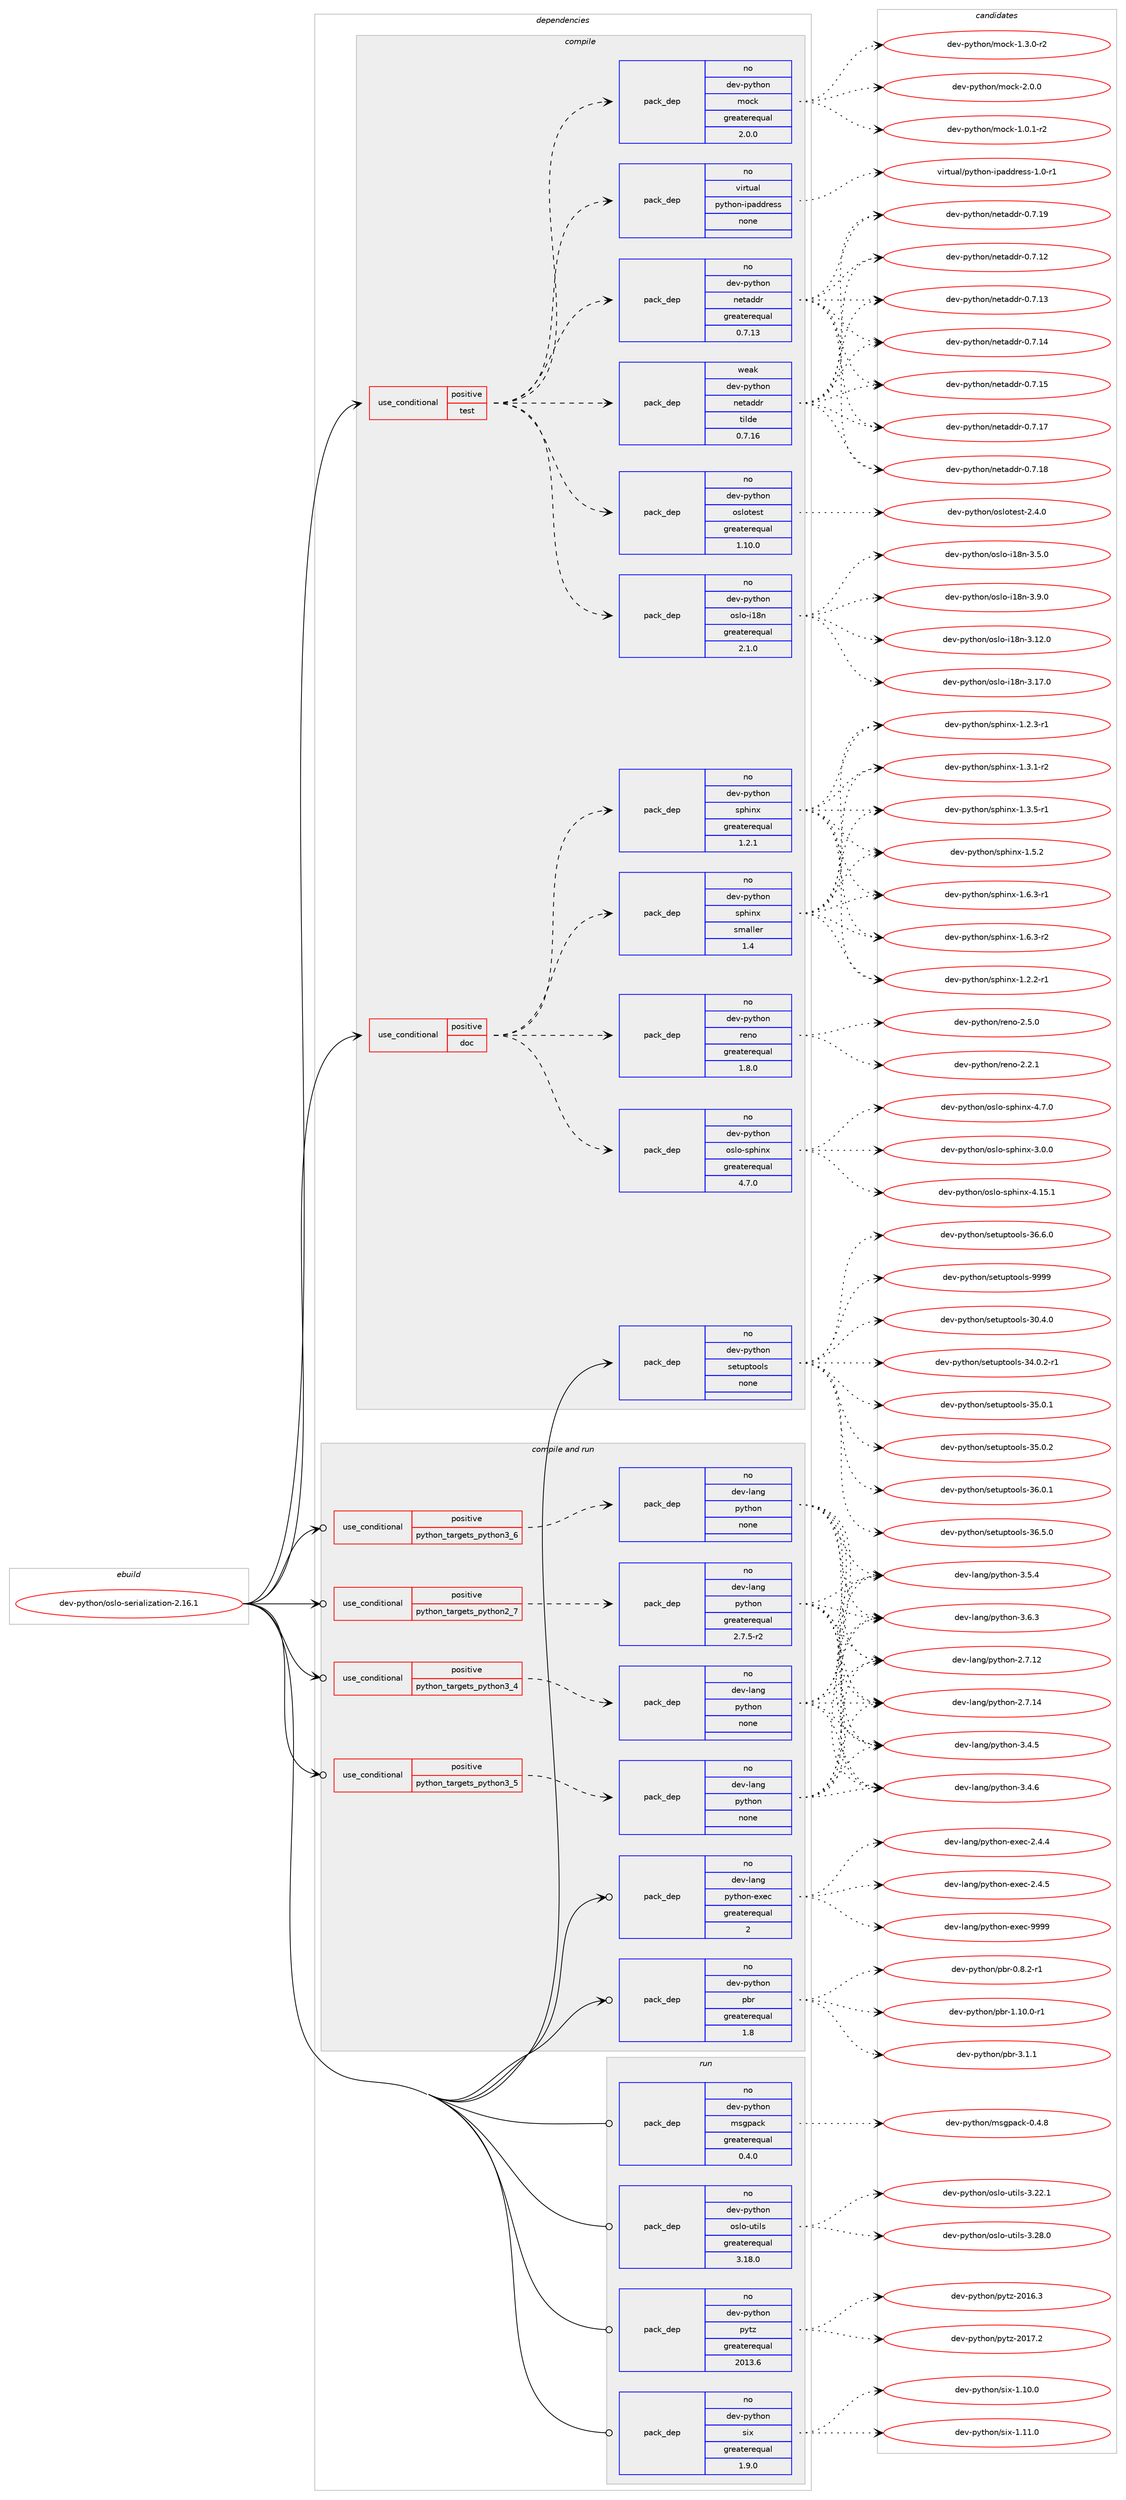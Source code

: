 digraph prolog {

# *************
# Graph options
# *************

newrank=true;
concentrate=true;
compound=true;
graph [rankdir=LR,fontname=Helvetica,fontsize=10,ranksep=1.5];#, ranksep=2.5, nodesep=0.2];
edge  [arrowhead=vee];
node  [fontname=Helvetica,fontsize=10];

# **********
# The ebuild
# **********

subgraph cluster_leftcol {
color=gray;
rank=same;
label=<<i>ebuild</i>>;
id [label="dev-python/oslo-serialization-2.16.1", color=red, width=4, href="../dev-python/oslo-serialization-2.16.1.svg"];
}

# ****************
# The dependencies
# ****************

subgraph cluster_midcol {
color=gray;
label=<<i>dependencies</i>>;
subgraph cluster_compile {
fillcolor="#eeeeee";
style=filled;
label=<<i>compile</i>>;
subgraph cond36718 {
dependency170847 [label=<<TABLE BORDER="0" CELLBORDER="1" CELLSPACING="0" CELLPADDING="4"><TR><TD ROWSPAN="3" CELLPADDING="10">use_conditional</TD></TR><TR><TD>positive</TD></TR><TR><TD>doc</TD></TR></TABLE>>, shape=none, color=red];
subgraph pack130266 {
dependency170848 [label=<<TABLE BORDER="0" CELLBORDER="1" CELLSPACING="0" CELLPADDING="4" WIDTH="220"><TR><TD ROWSPAN="6" CELLPADDING="30">pack_dep</TD></TR><TR><TD WIDTH="110">no</TD></TR><TR><TD>dev-python</TD></TR><TR><TD>oslo-sphinx</TD></TR><TR><TD>greaterequal</TD></TR><TR><TD>4.7.0</TD></TR></TABLE>>, shape=none, color=blue];
}
dependency170847:e -> dependency170848:w [weight=20,style="dashed",arrowhead="vee"];
subgraph pack130267 {
dependency170849 [label=<<TABLE BORDER="0" CELLBORDER="1" CELLSPACING="0" CELLPADDING="4" WIDTH="220"><TR><TD ROWSPAN="6" CELLPADDING="30">pack_dep</TD></TR><TR><TD WIDTH="110">no</TD></TR><TR><TD>dev-python</TD></TR><TR><TD>sphinx</TD></TR><TR><TD>greaterequal</TD></TR><TR><TD>1.2.1</TD></TR></TABLE>>, shape=none, color=blue];
}
dependency170847:e -> dependency170849:w [weight=20,style="dashed",arrowhead="vee"];
subgraph pack130268 {
dependency170850 [label=<<TABLE BORDER="0" CELLBORDER="1" CELLSPACING="0" CELLPADDING="4" WIDTH="220"><TR><TD ROWSPAN="6" CELLPADDING="30">pack_dep</TD></TR><TR><TD WIDTH="110">no</TD></TR><TR><TD>dev-python</TD></TR><TR><TD>sphinx</TD></TR><TR><TD>smaller</TD></TR><TR><TD>1.4</TD></TR></TABLE>>, shape=none, color=blue];
}
dependency170847:e -> dependency170850:w [weight=20,style="dashed",arrowhead="vee"];
subgraph pack130269 {
dependency170851 [label=<<TABLE BORDER="0" CELLBORDER="1" CELLSPACING="0" CELLPADDING="4" WIDTH="220"><TR><TD ROWSPAN="6" CELLPADDING="30">pack_dep</TD></TR><TR><TD WIDTH="110">no</TD></TR><TR><TD>dev-python</TD></TR><TR><TD>reno</TD></TR><TR><TD>greaterequal</TD></TR><TR><TD>1.8.0</TD></TR></TABLE>>, shape=none, color=blue];
}
dependency170847:e -> dependency170851:w [weight=20,style="dashed",arrowhead="vee"];
}
id:e -> dependency170847:w [weight=20,style="solid",arrowhead="vee"];
subgraph cond36719 {
dependency170852 [label=<<TABLE BORDER="0" CELLBORDER="1" CELLSPACING="0" CELLPADDING="4"><TR><TD ROWSPAN="3" CELLPADDING="10">use_conditional</TD></TR><TR><TD>positive</TD></TR><TR><TD>test</TD></TR></TABLE>>, shape=none, color=red];
subgraph pack130270 {
dependency170853 [label=<<TABLE BORDER="0" CELLBORDER="1" CELLSPACING="0" CELLPADDING="4" WIDTH="220"><TR><TD ROWSPAN="6" CELLPADDING="30">pack_dep</TD></TR><TR><TD WIDTH="110">no</TD></TR><TR><TD>virtual</TD></TR><TR><TD>python-ipaddress</TD></TR><TR><TD>none</TD></TR><TR><TD></TD></TR></TABLE>>, shape=none, color=blue];
}
dependency170852:e -> dependency170853:w [weight=20,style="dashed",arrowhead="vee"];
subgraph pack130271 {
dependency170854 [label=<<TABLE BORDER="0" CELLBORDER="1" CELLSPACING="0" CELLPADDING="4" WIDTH="220"><TR><TD ROWSPAN="6" CELLPADDING="30">pack_dep</TD></TR><TR><TD WIDTH="110">no</TD></TR><TR><TD>dev-python</TD></TR><TR><TD>mock</TD></TR><TR><TD>greaterequal</TD></TR><TR><TD>2.0.0</TD></TR></TABLE>>, shape=none, color=blue];
}
dependency170852:e -> dependency170854:w [weight=20,style="dashed",arrowhead="vee"];
subgraph pack130272 {
dependency170855 [label=<<TABLE BORDER="0" CELLBORDER="1" CELLSPACING="0" CELLPADDING="4" WIDTH="220"><TR><TD ROWSPAN="6" CELLPADDING="30">pack_dep</TD></TR><TR><TD WIDTH="110">no</TD></TR><TR><TD>dev-python</TD></TR><TR><TD>netaddr</TD></TR><TR><TD>greaterequal</TD></TR><TR><TD>0.7.13</TD></TR></TABLE>>, shape=none, color=blue];
}
dependency170852:e -> dependency170855:w [weight=20,style="dashed",arrowhead="vee"];
subgraph pack130273 {
dependency170856 [label=<<TABLE BORDER="0" CELLBORDER="1" CELLSPACING="0" CELLPADDING="4" WIDTH="220"><TR><TD ROWSPAN="6" CELLPADDING="30">pack_dep</TD></TR><TR><TD WIDTH="110">weak</TD></TR><TR><TD>dev-python</TD></TR><TR><TD>netaddr</TD></TR><TR><TD>tilde</TD></TR><TR><TD>0.7.16</TD></TR></TABLE>>, shape=none, color=blue];
}
dependency170852:e -> dependency170856:w [weight=20,style="dashed",arrowhead="vee"];
subgraph pack130274 {
dependency170857 [label=<<TABLE BORDER="0" CELLBORDER="1" CELLSPACING="0" CELLPADDING="4" WIDTH="220"><TR><TD ROWSPAN="6" CELLPADDING="30">pack_dep</TD></TR><TR><TD WIDTH="110">no</TD></TR><TR><TD>dev-python</TD></TR><TR><TD>oslo-i18n</TD></TR><TR><TD>greaterequal</TD></TR><TR><TD>2.1.0</TD></TR></TABLE>>, shape=none, color=blue];
}
dependency170852:e -> dependency170857:w [weight=20,style="dashed",arrowhead="vee"];
subgraph pack130275 {
dependency170858 [label=<<TABLE BORDER="0" CELLBORDER="1" CELLSPACING="0" CELLPADDING="4" WIDTH="220"><TR><TD ROWSPAN="6" CELLPADDING="30">pack_dep</TD></TR><TR><TD WIDTH="110">no</TD></TR><TR><TD>dev-python</TD></TR><TR><TD>oslotest</TD></TR><TR><TD>greaterequal</TD></TR><TR><TD>1.10.0</TD></TR></TABLE>>, shape=none, color=blue];
}
dependency170852:e -> dependency170858:w [weight=20,style="dashed",arrowhead="vee"];
}
id:e -> dependency170852:w [weight=20,style="solid",arrowhead="vee"];
subgraph pack130276 {
dependency170859 [label=<<TABLE BORDER="0" CELLBORDER="1" CELLSPACING="0" CELLPADDING="4" WIDTH="220"><TR><TD ROWSPAN="6" CELLPADDING="30">pack_dep</TD></TR><TR><TD WIDTH="110">no</TD></TR><TR><TD>dev-python</TD></TR><TR><TD>setuptools</TD></TR><TR><TD>none</TD></TR><TR><TD></TD></TR></TABLE>>, shape=none, color=blue];
}
id:e -> dependency170859:w [weight=20,style="solid",arrowhead="vee"];
}
subgraph cluster_compileandrun {
fillcolor="#eeeeee";
style=filled;
label=<<i>compile and run</i>>;
subgraph cond36720 {
dependency170860 [label=<<TABLE BORDER="0" CELLBORDER="1" CELLSPACING="0" CELLPADDING="4"><TR><TD ROWSPAN="3" CELLPADDING="10">use_conditional</TD></TR><TR><TD>positive</TD></TR><TR><TD>python_targets_python2_7</TD></TR></TABLE>>, shape=none, color=red];
subgraph pack130277 {
dependency170861 [label=<<TABLE BORDER="0" CELLBORDER="1" CELLSPACING="0" CELLPADDING="4" WIDTH="220"><TR><TD ROWSPAN="6" CELLPADDING="30">pack_dep</TD></TR><TR><TD WIDTH="110">no</TD></TR><TR><TD>dev-lang</TD></TR><TR><TD>python</TD></TR><TR><TD>greaterequal</TD></TR><TR><TD>2.7.5-r2</TD></TR></TABLE>>, shape=none, color=blue];
}
dependency170860:e -> dependency170861:w [weight=20,style="dashed",arrowhead="vee"];
}
id:e -> dependency170860:w [weight=20,style="solid",arrowhead="odotvee"];
subgraph cond36721 {
dependency170862 [label=<<TABLE BORDER="0" CELLBORDER="1" CELLSPACING="0" CELLPADDING="4"><TR><TD ROWSPAN="3" CELLPADDING="10">use_conditional</TD></TR><TR><TD>positive</TD></TR><TR><TD>python_targets_python3_4</TD></TR></TABLE>>, shape=none, color=red];
subgraph pack130278 {
dependency170863 [label=<<TABLE BORDER="0" CELLBORDER="1" CELLSPACING="0" CELLPADDING="4" WIDTH="220"><TR><TD ROWSPAN="6" CELLPADDING="30">pack_dep</TD></TR><TR><TD WIDTH="110">no</TD></TR><TR><TD>dev-lang</TD></TR><TR><TD>python</TD></TR><TR><TD>none</TD></TR><TR><TD></TD></TR></TABLE>>, shape=none, color=blue];
}
dependency170862:e -> dependency170863:w [weight=20,style="dashed",arrowhead="vee"];
}
id:e -> dependency170862:w [weight=20,style="solid",arrowhead="odotvee"];
subgraph cond36722 {
dependency170864 [label=<<TABLE BORDER="0" CELLBORDER="1" CELLSPACING="0" CELLPADDING="4"><TR><TD ROWSPAN="3" CELLPADDING="10">use_conditional</TD></TR><TR><TD>positive</TD></TR><TR><TD>python_targets_python3_5</TD></TR></TABLE>>, shape=none, color=red];
subgraph pack130279 {
dependency170865 [label=<<TABLE BORDER="0" CELLBORDER="1" CELLSPACING="0" CELLPADDING="4" WIDTH="220"><TR><TD ROWSPAN="6" CELLPADDING="30">pack_dep</TD></TR><TR><TD WIDTH="110">no</TD></TR><TR><TD>dev-lang</TD></TR><TR><TD>python</TD></TR><TR><TD>none</TD></TR><TR><TD></TD></TR></TABLE>>, shape=none, color=blue];
}
dependency170864:e -> dependency170865:w [weight=20,style="dashed",arrowhead="vee"];
}
id:e -> dependency170864:w [weight=20,style="solid",arrowhead="odotvee"];
subgraph cond36723 {
dependency170866 [label=<<TABLE BORDER="0" CELLBORDER="1" CELLSPACING="0" CELLPADDING="4"><TR><TD ROWSPAN="3" CELLPADDING="10">use_conditional</TD></TR><TR><TD>positive</TD></TR><TR><TD>python_targets_python3_6</TD></TR></TABLE>>, shape=none, color=red];
subgraph pack130280 {
dependency170867 [label=<<TABLE BORDER="0" CELLBORDER="1" CELLSPACING="0" CELLPADDING="4" WIDTH="220"><TR><TD ROWSPAN="6" CELLPADDING="30">pack_dep</TD></TR><TR><TD WIDTH="110">no</TD></TR><TR><TD>dev-lang</TD></TR><TR><TD>python</TD></TR><TR><TD>none</TD></TR><TR><TD></TD></TR></TABLE>>, shape=none, color=blue];
}
dependency170866:e -> dependency170867:w [weight=20,style="dashed",arrowhead="vee"];
}
id:e -> dependency170866:w [weight=20,style="solid",arrowhead="odotvee"];
subgraph pack130281 {
dependency170868 [label=<<TABLE BORDER="0" CELLBORDER="1" CELLSPACING="0" CELLPADDING="4" WIDTH="220"><TR><TD ROWSPAN="6" CELLPADDING="30">pack_dep</TD></TR><TR><TD WIDTH="110">no</TD></TR><TR><TD>dev-lang</TD></TR><TR><TD>python-exec</TD></TR><TR><TD>greaterequal</TD></TR><TR><TD>2</TD></TR></TABLE>>, shape=none, color=blue];
}
id:e -> dependency170868:w [weight=20,style="solid",arrowhead="odotvee"];
subgraph pack130282 {
dependency170869 [label=<<TABLE BORDER="0" CELLBORDER="1" CELLSPACING="0" CELLPADDING="4" WIDTH="220"><TR><TD ROWSPAN="6" CELLPADDING="30">pack_dep</TD></TR><TR><TD WIDTH="110">no</TD></TR><TR><TD>dev-python</TD></TR><TR><TD>pbr</TD></TR><TR><TD>greaterequal</TD></TR><TR><TD>1.8</TD></TR></TABLE>>, shape=none, color=blue];
}
id:e -> dependency170869:w [weight=20,style="solid",arrowhead="odotvee"];
}
subgraph cluster_run {
fillcolor="#eeeeee";
style=filled;
label=<<i>run</i>>;
subgraph pack130283 {
dependency170870 [label=<<TABLE BORDER="0" CELLBORDER="1" CELLSPACING="0" CELLPADDING="4" WIDTH="220"><TR><TD ROWSPAN="6" CELLPADDING="30">pack_dep</TD></TR><TR><TD WIDTH="110">no</TD></TR><TR><TD>dev-python</TD></TR><TR><TD>msgpack</TD></TR><TR><TD>greaterequal</TD></TR><TR><TD>0.4.0</TD></TR></TABLE>>, shape=none, color=blue];
}
id:e -> dependency170870:w [weight=20,style="solid",arrowhead="odot"];
subgraph pack130284 {
dependency170871 [label=<<TABLE BORDER="0" CELLBORDER="1" CELLSPACING="0" CELLPADDING="4" WIDTH="220"><TR><TD ROWSPAN="6" CELLPADDING="30">pack_dep</TD></TR><TR><TD WIDTH="110">no</TD></TR><TR><TD>dev-python</TD></TR><TR><TD>oslo-utils</TD></TR><TR><TD>greaterequal</TD></TR><TR><TD>3.18.0</TD></TR></TABLE>>, shape=none, color=blue];
}
id:e -> dependency170871:w [weight=20,style="solid",arrowhead="odot"];
subgraph pack130285 {
dependency170872 [label=<<TABLE BORDER="0" CELLBORDER="1" CELLSPACING="0" CELLPADDING="4" WIDTH="220"><TR><TD ROWSPAN="6" CELLPADDING="30">pack_dep</TD></TR><TR><TD WIDTH="110">no</TD></TR><TR><TD>dev-python</TD></TR><TR><TD>pytz</TD></TR><TR><TD>greaterequal</TD></TR><TR><TD>2013.6</TD></TR></TABLE>>, shape=none, color=blue];
}
id:e -> dependency170872:w [weight=20,style="solid",arrowhead="odot"];
subgraph pack130286 {
dependency170873 [label=<<TABLE BORDER="0" CELLBORDER="1" CELLSPACING="0" CELLPADDING="4" WIDTH="220"><TR><TD ROWSPAN="6" CELLPADDING="30">pack_dep</TD></TR><TR><TD WIDTH="110">no</TD></TR><TR><TD>dev-python</TD></TR><TR><TD>six</TD></TR><TR><TD>greaterequal</TD></TR><TR><TD>1.9.0</TD></TR></TABLE>>, shape=none, color=blue];
}
id:e -> dependency170873:w [weight=20,style="solid",arrowhead="odot"];
}
}

# **************
# The candidates
# **************

subgraph cluster_choices {
rank=same;
color=gray;
label=<<i>candidates</i>>;

subgraph choice130266 {
color=black;
nodesep=1;
choice100101118451121211161041111104711111510811145115112104105110120455146484648 [label="dev-python/oslo-sphinx-3.0.0", color=red, width=4,href="../dev-python/oslo-sphinx-3.0.0.svg"];
choice10010111845112121116104111110471111151081114511511210410511012045524649534649 [label="dev-python/oslo-sphinx-4.15.1", color=red, width=4,href="../dev-python/oslo-sphinx-4.15.1.svg"];
choice100101118451121211161041111104711111510811145115112104105110120455246554648 [label="dev-python/oslo-sphinx-4.7.0", color=red, width=4,href="../dev-python/oslo-sphinx-4.7.0.svg"];
dependency170848:e -> choice100101118451121211161041111104711111510811145115112104105110120455146484648:w [style=dotted,weight="100"];
dependency170848:e -> choice10010111845112121116104111110471111151081114511511210410511012045524649534649:w [style=dotted,weight="100"];
dependency170848:e -> choice100101118451121211161041111104711111510811145115112104105110120455246554648:w [style=dotted,weight="100"];
}
subgraph choice130267 {
color=black;
nodesep=1;
choice10010111845112121116104111110471151121041051101204549465046504511449 [label="dev-python/sphinx-1.2.2-r1", color=red, width=4,href="../dev-python/sphinx-1.2.2-r1.svg"];
choice10010111845112121116104111110471151121041051101204549465046514511449 [label="dev-python/sphinx-1.2.3-r1", color=red, width=4,href="../dev-python/sphinx-1.2.3-r1.svg"];
choice10010111845112121116104111110471151121041051101204549465146494511450 [label="dev-python/sphinx-1.3.1-r2", color=red, width=4,href="../dev-python/sphinx-1.3.1-r2.svg"];
choice10010111845112121116104111110471151121041051101204549465146534511449 [label="dev-python/sphinx-1.3.5-r1", color=red, width=4,href="../dev-python/sphinx-1.3.5-r1.svg"];
choice1001011184511212111610411111047115112104105110120454946534650 [label="dev-python/sphinx-1.5.2", color=red, width=4,href="../dev-python/sphinx-1.5.2.svg"];
choice10010111845112121116104111110471151121041051101204549465446514511449 [label="dev-python/sphinx-1.6.3-r1", color=red, width=4,href="../dev-python/sphinx-1.6.3-r1.svg"];
choice10010111845112121116104111110471151121041051101204549465446514511450 [label="dev-python/sphinx-1.6.3-r2", color=red, width=4,href="../dev-python/sphinx-1.6.3-r2.svg"];
dependency170849:e -> choice10010111845112121116104111110471151121041051101204549465046504511449:w [style=dotted,weight="100"];
dependency170849:e -> choice10010111845112121116104111110471151121041051101204549465046514511449:w [style=dotted,weight="100"];
dependency170849:e -> choice10010111845112121116104111110471151121041051101204549465146494511450:w [style=dotted,weight="100"];
dependency170849:e -> choice10010111845112121116104111110471151121041051101204549465146534511449:w [style=dotted,weight="100"];
dependency170849:e -> choice1001011184511212111610411111047115112104105110120454946534650:w [style=dotted,weight="100"];
dependency170849:e -> choice10010111845112121116104111110471151121041051101204549465446514511449:w [style=dotted,weight="100"];
dependency170849:e -> choice10010111845112121116104111110471151121041051101204549465446514511450:w [style=dotted,weight="100"];
}
subgraph choice130268 {
color=black;
nodesep=1;
choice10010111845112121116104111110471151121041051101204549465046504511449 [label="dev-python/sphinx-1.2.2-r1", color=red, width=4,href="../dev-python/sphinx-1.2.2-r1.svg"];
choice10010111845112121116104111110471151121041051101204549465046514511449 [label="dev-python/sphinx-1.2.3-r1", color=red, width=4,href="../dev-python/sphinx-1.2.3-r1.svg"];
choice10010111845112121116104111110471151121041051101204549465146494511450 [label="dev-python/sphinx-1.3.1-r2", color=red, width=4,href="../dev-python/sphinx-1.3.1-r2.svg"];
choice10010111845112121116104111110471151121041051101204549465146534511449 [label="dev-python/sphinx-1.3.5-r1", color=red, width=4,href="../dev-python/sphinx-1.3.5-r1.svg"];
choice1001011184511212111610411111047115112104105110120454946534650 [label="dev-python/sphinx-1.5.2", color=red, width=4,href="../dev-python/sphinx-1.5.2.svg"];
choice10010111845112121116104111110471151121041051101204549465446514511449 [label="dev-python/sphinx-1.6.3-r1", color=red, width=4,href="../dev-python/sphinx-1.6.3-r1.svg"];
choice10010111845112121116104111110471151121041051101204549465446514511450 [label="dev-python/sphinx-1.6.3-r2", color=red, width=4,href="../dev-python/sphinx-1.6.3-r2.svg"];
dependency170850:e -> choice10010111845112121116104111110471151121041051101204549465046504511449:w [style=dotted,weight="100"];
dependency170850:e -> choice10010111845112121116104111110471151121041051101204549465046514511449:w [style=dotted,weight="100"];
dependency170850:e -> choice10010111845112121116104111110471151121041051101204549465146494511450:w [style=dotted,weight="100"];
dependency170850:e -> choice10010111845112121116104111110471151121041051101204549465146534511449:w [style=dotted,weight="100"];
dependency170850:e -> choice1001011184511212111610411111047115112104105110120454946534650:w [style=dotted,weight="100"];
dependency170850:e -> choice10010111845112121116104111110471151121041051101204549465446514511449:w [style=dotted,weight="100"];
dependency170850:e -> choice10010111845112121116104111110471151121041051101204549465446514511450:w [style=dotted,weight="100"];
}
subgraph choice130269 {
color=black;
nodesep=1;
choice1001011184511212111610411111047114101110111455046504649 [label="dev-python/reno-2.2.1", color=red, width=4,href="../dev-python/reno-2.2.1.svg"];
choice1001011184511212111610411111047114101110111455046534648 [label="dev-python/reno-2.5.0", color=red, width=4,href="../dev-python/reno-2.5.0.svg"];
dependency170851:e -> choice1001011184511212111610411111047114101110111455046504649:w [style=dotted,weight="100"];
dependency170851:e -> choice1001011184511212111610411111047114101110111455046534648:w [style=dotted,weight="100"];
}
subgraph choice130270 {
color=black;
nodesep=1;
choice11810511411611797108471121211161041111104510511297100100114101115115454946484511449 [label="virtual/python-ipaddress-1.0-r1", color=red, width=4,href="../virtual/python-ipaddress-1.0-r1.svg"];
dependency170853:e -> choice11810511411611797108471121211161041111104510511297100100114101115115454946484511449:w [style=dotted,weight="100"];
}
subgraph choice130271 {
color=black;
nodesep=1;
choice1001011184511212111610411111047109111991074549464846494511450 [label="dev-python/mock-1.0.1-r2", color=red, width=4,href="../dev-python/mock-1.0.1-r2.svg"];
choice1001011184511212111610411111047109111991074549465146484511450 [label="dev-python/mock-1.3.0-r2", color=red, width=4,href="../dev-python/mock-1.3.0-r2.svg"];
choice100101118451121211161041111104710911199107455046484648 [label="dev-python/mock-2.0.0", color=red, width=4,href="../dev-python/mock-2.0.0.svg"];
dependency170854:e -> choice1001011184511212111610411111047109111991074549464846494511450:w [style=dotted,weight="100"];
dependency170854:e -> choice1001011184511212111610411111047109111991074549465146484511450:w [style=dotted,weight="100"];
dependency170854:e -> choice100101118451121211161041111104710911199107455046484648:w [style=dotted,weight="100"];
}
subgraph choice130272 {
color=black;
nodesep=1;
choice10010111845112121116104111110471101011169710010011445484655464950 [label="dev-python/netaddr-0.7.12", color=red, width=4,href="../dev-python/netaddr-0.7.12.svg"];
choice10010111845112121116104111110471101011169710010011445484655464951 [label="dev-python/netaddr-0.7.13", color=red, width=4,href="../dev-python/netaddr-0.7.13.svg"];
choice10010111845112121116104111110471101011169710010011445484655464952 [label="dev-python/netaddr-0.7.14", color=red, width=4,href="../dev-python/netaddr-0.7.14.svg"];
choice10010111845112121116104111110471101011169710010011445484655464953 [label="dev-python/netaddr-0.7.15", color=red, width=4,href="../dev-python/netaddr-0.7.15.svg"];
choice10010111845112121116104111110471101011169710010011445484655464955 [label="dev-python/netaddr-0.7.17", color=red, width=4,href="../dev-python/netaddr-0.7.17.svg"];
choice10010111845112121116104111110471101011169710010011445484655464956 [label="dev-python/netaddr-0.7.18", color=red, width=4,href="../dev-python/netaddr-0.7.18.svg"];
choice10010111845112121116104111110471101011169710010011445484655464957 [label="dev-python/netaddr-0.7.19", color=red, width=4,href="../dev-python/netaddr-0.7.19.svg"];
dependency170855:e -> choice10010111845112121116104111110471101011169710010011445484655464950:w [style=dotted,weight="100"];
dependency170855:e -> choice10010111845112121116104111110471101011169710010011445484655464951:w [style=dotted,weight="100"];
dependency170855:e -> choice10010111845112121116104111110471101011169710010011445484655464952:w [style=dotted,weight="100"];
dependency170855:e -> choice10010111845112121116104111110471101011169710010011445484655464953:w [style=dotted,weight="100"];
dependency170855:e -> choice10010111845112121116104111110471101011169710010011445484655464955:w [style=dotted,weight="100"];
dependency170855:e -> choice10010111845112121116104111110471101011169710010011445484655464956:w [style=dotted,weight="100"];
dependency170855:e -> choice10010111845112121116104111110471101011169710010011445484655464957:w [style=dotted,weight="100"];
}
subgraph choice130273 {
color=black;
nodesep=1;
choice10010111845112121116104111110471101011169710010011445484655464950 [label="dev-python/netaddr-0.7.12", color=red, width=4,href="../dev-python/netaddr-0.7.12.svg"];
choice10010111845112121116104111110471101011169710010011445484655464951 [label="dev-python/netaddr-0.7.13", color=red, width=4,href="../dev-python/netaddr-0.7.13.svg"];
choice10010111845112121116104111110471101011169710010011445484655464952 [label="dev-python/netaddr-0.7.14", color=red, width=4,href="../dev-python/netaddr-0.7.14.svg"];
choice10010111845112121116104111110471101011169710010011445484655464953 [label="dev-python/netaddr-0.7.15", color=red, width=4,href="../dev-python/netaddr-0.7.15.svg"];
choice10010111845112121116104111110471101011169710010011445484655464955 [label="dev-python/netaddr-0.7.17", color=red, width=4,href="../dev-python/netaddr-0.7.17.svg"];
choice10010111845112121116104111110471101011169710010011445484655464956 [label="dev-python/netaddr-0.7.18", color=red, width=4,href="../dev-python/netaddr-0.7.18.svg"];
choice10010111845112121116104111110471101011169710010011445484655464957 [label="dev-python/netaddr-0.7.19", color=red, width=4,href="../dev-python/netaddr-0.7.19.svg"];
dependency170856:e -> choice10010111845112121116104111110471101011169710010011445484655464950:w [style=dotted,weight="100"];
dependency170856:e -> choice10010111845112121116104111110471101011169710010011445484655464951:w [style=dotted,weight="100"];
dependency170856:e -> choice10010111845112121116104111110471101011169710010011445484655464952:w [style=dotted,weight="100"];
dependency170856:e -> choice10010111845112121116104111110471101011169710010011445484655464953:w [style=dotted,weight="100"];
dependency170856:e -> choice10010111845112121116104111110471101011169710010011445484655464955:w [style=dotted,weight="100"];
dependency170856:e -> choice10010111845112121116104111110471101011169710010011445484655464956:w [style=dotted,weight="100"];
dependency170856:e -> choice10010111845112121116104111110471101011169710010011445484655464957:w [style=dotted,weight="100"];
}
subgraph choice130274 {
color=black;
nodesep=1;
choice100101118451121211161041111104711111510811145105495611045514649504648 [label="dev-python/oslo-i18n-3.12.0", color=red, width=4,href="../dev-python/oslo-i18n-3.12.0.svg"];
choice100101118451121211161041111104711111510811145105495611045514649554648 [label="dev-python/oslo-i18n-3.17.0", color=red, width=4,href="../dev-python/oslo-i18n-3.17.0.svg"];
choice1001011184511212111610411111047111115108111451054956110455146534648 [label="dev-python/oslo-i18n-3.5.0", color=red, width=4,href="../dev-python/oslo-i18n-3.5.0.svg"];
choice1001011184511212111610411111047111115108111451054956110455146574648 [label="dev-python/oslo-i18n-3.9.0", color=red, width=4,href="../dev-python/oslo-i18n-3.9.0.svg"];
dependency170857:e -> choice100101118451121211161041111104711111510811145105495611045514649504648:w [style=dotted,weight="100"];
dependency170857:e -> choice100101118451121211161041111104711111510811145105495611045514649554648:w [style=dotted,weight="100"];
dependency170857:e -> choice1001011184511212111610411111047111115108111451054956110455146534648:w [style=dotted,weight="100"];
dependency170857:e -> choice1001011184511212111610411111047111115108111451054956110455146574648:w [style=dotted,weight="100"];
}
subgraph choice130275 {
color=black;
nodesep=1;
choice1001011184511212111610411111047111115108111116101115116455046524648 [label="dev-python/oslotest-2.4.0", color=red, width=4,href="../dev-python/oslotest-2.4.0.svg"];
dependency170858:e -> choice1001011184511212111610411111047111115108111116101115116455046524648:w [style=dotted,weight="100"];
}
subgraph choice130276 {
color=black;
nodesep=1;
choice100101118451121211161041111104711510111611711211611111110811545514846524648 [label="dev-python/setuptools-30.4.0", color=red, width=4,href="../dev-python/setuptools-30.4.0.svg"];
choice1001011184511212111610411111047115101116117112116111111108115455152464846504511449 [label="dev-python/setuptools-34.0.2-r1", color=red, width=4,href="../dev-python/setuptools-34.0.2-r1.svg"];
choice100101118451121211161041111104711510111611711211611111110811545515346484649 [label="dev-python/setuptools-35.0.1", color=red, width=4,href="../dev-python/setuptools-35.0.1.svg"];
choice100101118451121211161041111104711510111611711211611111110811545515346484650 [label="dev-python/setuptools-35.0.2", color=red, width=4,href="../dev-python/setuptools-35.0.2.svg"];
choice100101118451121211161041111104711510111611711211611111110811545515446484649 [label="dev-python/setuptools-36.0.1", color=red, width=4,href="../dev-python/setuptools-36.0.1.svg"];
choice100101118451121211161041111104711510111611711211611111110811545515446534648 [label="dev-python/setuptools-36.5.0", color=red, width=4,href="../dev-python/setuptools-36.5.0.svg"];
choice100101118451121211161041111104711510111611711211611111110811545515446544648 [label="dev-python/setuptools-36.6.0", color=red, width=4,href="../dev-python/setuptools-36.6.0.svg"];
choice10010111845112121116104111110471151011161171121161111111081154557575757 [label="dev-python/setuptools-9999", color=red, width=4,href="../dev-python/setuptools-9999.svg"];
dependency170859:e -> choice100101118451121211161041111104711510111611711211611111110811545514846524648:w [style=dotted,weight="100"];
dependency170859:e -> choice1001011184511212111610411111047115101116117112116111111108115455152464846504511449:w [style=dotted,weight="100"];
dependency170859:e -> choice100101118451121211161041111104711510111611711211611111110811545515346484649:w [style=dotted,weight="100"];
dependency170859:e -> choice100101118451121211161041111104711510111611711211611111110811545515346484650:w [style=dotted,weight="100"];
dependency170859:e -> choice100101118451121211161041111104711510111611711211611111110811545515446484649:w [style=dotted,weight="100"];
dependency170859:e -> choice100101118451121211161041111104711510111611711211611111110811545515446534648:w [style=dotted,weight="100"];
dependency170859:e -> choice100101118451121211161041111104711510111611711211611111110811545515446544648:w [style=dotted,weight="100"];
dependency170859:e -> choice10010111845112121116104111110471151011161171121161111111081154557575757:w [style=dotted,weight="100"];
}
subgraph choice130277 {
color=black;
nodesep=1;
choice10010111845108971101034711212111610411111045504655464950 [label="dev-lang/python-2.7.12", color=red, width=4,href="../dev-lang/python-2.7.12.svg"];
choice10010111845108971101034711212111610411111045504655464952 [label="dev-lang/python-2.7.14", color=red, width=4,href="../dev-lang/python-2.7.14.svg"];
choice100101118451089711010347112121116104111110455146524653 [label="dev-lang/python-3.4.5", color=red, width=4,href="../dev-lang/python-3.4.5.svg"];
choice100101118451089711010347112121116104111110455146524654 [label="dev-lang/python-3.4.6", color=red, width=4,href="../dev-lang/python-3.4.6.svg"];
choice100101118451089711010347112121116104111110455146534652 [label="dev-lang/python-3.5.4", color=red, width=4,href="../dev-lang/python-3.5.4.svg"];
choice100101118451089711010347112121116104111110455146544651 [label="dev-lang/python-3.6.3", color=red, width=4,href="../dev-lang/python-3.6.3.svg"];
dependency170861:e -> choice10010111845108971101034711212111610411111045504655464950:w [style=dotted,weight="100"];
dependency170861:e -> choice10010111845108971101034711212111610411111045504655464952:w [style=dotted,weight="100"];
dependency170861:e -> choice100101118451089711010347112121116104111110455146524653:w [style=dotted,weight="100"];
dependency170861:e -> choice100101118451089711010347112121116104111110455146524654:w [style=dotted,weight="100"];
dependency170861:e -> choice100101118451089711010347112121116104111110455146534652:w [style=dotted,weight="100"];
dependency170861:e -> choice100101118451089711010347112121116104111110455146544651:w [style=dotted,weight="100"];
}
subgraph choice130278 {
color=black;
nodesep=1;
choice10010111845108971101034711212111610411111045504655464950 [label="dev-lang/python-2.7.12", color=red, width=4,href="../dev-lang/python-2.7.12.svg"];
choice10010111845108971101034711212111610411111045504655464952 [label="dev-lang/python-2.7.14", color=red, width=4,href="../dev-lang/python-2.7.14.svg"];
choice100101118451089711010347112121116104111110455146524653 [label="dev-lang/python-3.4.5", color=red, width=4,href="../dev-lang/python-3.4.5.svg"];
choice100101118451089711010347112121116104111110455146524654 [label="dev-lang/python-3.4.6", color=red, width=4,href="../dev-lang/python-3.4.6.svg"];
choice100101118451089711010347112121116104111110455146534652 [label="dev-lang/python-3.5.4", color=red, width=4,href="../dev-lang/python-3.5.4.svg"];
choice100101118451089711010347112121116104111110455146544651 [label="dev-lang/python-3.6.3", color=red, width=4,href="../dev-lang/python-3.6.3.svg"];
dependency170863:e -> choice10010111845108971101034711212111610411111045504655464950:w [style=dotted,weight="100"];
dependency170863:e -> choice10010111845108971101034711212111610411111045504655464952:w [style=dotted,weight="100"];
dependency170863:e -> choice100101118451089711010347112121116104111110455146524653:w [style=dotted,weight="100"];
dependency170863:e -> choice100101118451089711010347112121116104111110455146524654:w [style=dotted,weight="100"];
dependency170863:e -> choice100101118451089711010347112121116104111110455146534652:w [style=dotted,weight="100"];
dependency170863:e -> choice100101118451089711010347112121116104111110455146544651:w [style=dotted,weight="100"];
}
subgraph choice130279 {
color=black;
nodesep=1;
choice10010111845108971101034711212111610411111045504655464950 [label="dev-lang/python-2.7.12", color=red, width=4,href="../dev-lang/python-2.7.12.svg"];
choice10010111845108971101034711212111610411111045504655464952 [label="dev-lang/python-2.7.14", color=red, width=4,href="../dev-lang/python-2.7.14.svg"];
choice100101118451089711010347112121116104111110455146524653 [label="dev-lang/python-3.4.5", color=red, width=4,href="../dev-lang/python-3.4.5.svg"];
choice100101118451089711010347112121116104111110455146524654 [label="dev-lang/python-3.4.6", color=red, width=4,href="../dev-lang/python-3.4.6.svg"];
choice100101118451089711010347112121116104111110455146534652 [label="dev-lang/python-3.5.4", color=red, width=4,href="../dev-lang/python-3.5.4.svg"];
choice100101118451089711010347112121116104111110455146544651 [label="dev-lang/python-3.6.3", color=red, width=4,href="../dev-lang/python-3.6.3.svg"];
dependency170865:e -> choice10010111845108971101034711212111610411111045504655464950:w [style=dotted,weight="100"];
dependency170865:e -> choice10010111845108971101034711212111610411111045504655464952:w [style=dotted,weight="100"];
dependency170865:e -> choice100101118451089711010347112121116104111110455146524653:w [style=dotted,weight="100"];
dependency170865:e -> choice100101118451089711010347112121116104111110455146524654:w [style=dotted,weight="100"];
dependency170865:e -> choice100101118451089711010347112121116104111110455146534652:w [style=dotted,weight="100"];
dependency170865:e -> choice100101118451089711010347112121116104111110455146544651:w [style=dotted,weight="100"];
}
subgraph choice130280 {
color=black;
nodesep=1;
choice10010111845108971101034711212111610411111045504655464950 [label="dev-lang/python-2.7.12", color=red, width=4,href="../dev-lang/python-2.7.12.svg"];
choice10010111845108971101034711212111610411111045504655464952 [label="dev-lang/python-2.7.14", color=red, width=4,href="../dev-lang/python-2.7.14.svg"];
choice100101118451089711010347112121116104111110455146524653 [label="dev-lang/python-3.4.5", color=red, width=4,href="../dev-lang/python-3.4.5.svg"];
choice100101118451089711010347112121116104111110455146524654 [label="dev-lang/python-3.4.6", color=red, width=4,href="../dev-lang/python-3.4.6.svg"];
choice100101118451089711010347112121116104111110455146534652 [label="dev-lang/python-3.5.4", color=red, width=4,href="../dev-lang/python-3.5.4.svg"];
choice100101118451089711010347112121116104111110455146544651 [label="dev-lang/python-3.6.3", color=red, width=4,href="../dev-lang/python-3.6.3.svg"];
dependency170867:e -> choice10010111845108971101034711212111610411111045504655464950:w [style=dotted,weight="100"];
dependency170867:e -> choice10010111845108971101034711212111610411111045504655464952:w [style=dotted,weight="100"];
dependency170867:e -> choice100101118451089711010347112121116104111110455146524653:w [style=dotted,weight="100"];
dependency170867:e -> choice100101118451089711010347112121116104111110455146524654:w [style=dotted,weight="100"];
dependency170867:e -> choice100101118451089711010347112121116104111110455146534652:w [style=dotted,weight="100"];
dependency170867:e -> choice100101118451089711010347112121116104111110455146544651:w [style=dotted,weight="100"];
}
subgraph choice130281 {
color=black;
nodesep=1;
choice1001011184510897110103471121211161041111104510112010199455046524652 [label="dev-lang/python-exec-2.4.4", color=red, width=4,href="../dev-lang/python-exec-2.4.4.svg"];
choice1001011184510897110103471121211161041111104510112010199455046524653 [label="dev-lang/python-exec-2.4.5", color=red, width=4,href="../dev-lang/python-exec-2.4.5.svg"];
choice10010111845108971101034711212111610411111045101120101994557575757 [label="dev-lang/python-exec-9999", color=red, width=4,href="../dev-lang/python-exec-9999.svg"];
dependency170868:e -> choice1001011184510897110103471121211161041111104510112010199455046524652:w [style=dotted,weight="100"];
dependency170868:e -> choice1001011184510897110103471121211161041111104510112010199455046524653:w [style=dotted,weight="100"];
dependency170868:e -> choice10010111845108971101034711212111610411111045101120101994557575757:w [style=dotted,weight="100"];
}
subgraph choice130282 {
color=black;
nodesep=1;
choice1001011184511212111610411111047112981144548465646504511449 [label="dev-python/pbr-0.8.2-r1", color=red, width=4,href="../dev-python/pbr-0.8.2-r1.svg"];
choice100101118451121211161041111104711298114454946494846484511449 [label="dev-python/pbr-1.10.0-r1", color=red, width=4,href="../dev-python/pbr-1.10.0-r1.svg"];
choice100101118451121211161041111104711298114455146494649 [label="dev-python/pbr-3.1.1", color=red, width=4,href="../dev-python/pbr-3.1.1.svg"];
dependency170869:e -> choice1001011184511212111610411111047112981144548465646504511449:w [style=dotted,weight="100"];
dependency170869:e -> choice100101118451121211161041111104711298114454946494846484511449:w [style=dotted,weight="100"];
dependency170869:e -> choice100101118451121211161041111104711298114455146494649:w [style=dotted,weight="100"];
}
subgraph choice130283 {
color=black;
nodesep=1;
choice10010111845112121116104111110471091151031129799107454846524656 [label="dev-python/msgpack-0.4.8", color=red, width=4,href="../dev-python/msgpack-0.4.8.svg"];
dependency170870:e -> choice10010111845112121116104111110471091151031129799107454846524656:w [style=dotted,weight="100"];
}
subgraph choice130284 {
color=black;
nodesep=1;
choice10010111845112121116104111110471111151081114511711610510811545514650504649 [label="dev-python/oslo-utils-3.22.1", color=red, width=4,href="../dev-python/oslo-utils-3.22.1.svg"];
choice10010111845112121116104111110471111151081114511711610510811545514650564648 [label="dev-python/oslo-utils-3.28.0", color=red, width=4,href="../dev-python/oslo-utils-3.28.0.svg"];
dependency170871:e -> choice10010111845112121116104111110471111151081114511711610510811545514650504649:w [style=dotted,weight="100"];
dependency170871:e -> choice10010111845112121116104111110471111151081114511711610510811545514650564648:w [style=dotted,weight="100"];
}
subgraph choice130285 {
color=black;
nodesep=1;
choice100101118451121211161041111104711212111612245504849544651 [label="dev-python/pytz-2016.3", color=red, width=4,href="../dev-python/pytz-2016.3.svg"];
choice100101118451121211161041111104711212111612245504849554650 [label="dev-python/pytz-2017.2", color=red, width=4,href="../dev-python/pytz-2017.2.svg"];
dependency170872:e -> choice100101118451121211161041111104711212111612245504849544651:w [style=dotted,weight="100"];
dependency170872:e -> choice100101118451121211161041111104711212111612245504849554650:w [style=dotted,weight="100"];
}
subgraph choice130286 {
color=black;
nodesep=1;
choice100101118451121211161041111104711510512045494649484648 [label="dev-python/six-1.10.0", color=red, width=4,href="../dev-python/six-1.10.0.svg"];
choice100101118451121211161041111104711510512045494649494648 [label="dev-python/six-1.11.0", color=red, width=4,href="../dev-python/six-1.11.0.svg"];
dependency170873:e -> choice100101118451121211161041111104711510512045494649484648:w [style=dotted,weight="100"];
dependency170873:e -> choice100101118451121211161041111104711510512045494649494648:w [style=dotted,weight="100"];
}
}

}
